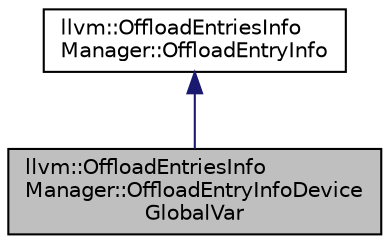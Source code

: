 digraph "llvm::OffloadEntriesInfoManager::OffloadEntryInfoDeviceGlobalVar"
{
 // LATEX_PDF_SIZE
  bgcolor="transparent";
  edge [fontname="Helvetica",fontsize="10",labelfontname="Helvetica",labelfontsize="10"];
  node [fontname="Helvetica",fontsize="10",shape=record];
  Node1 [label="llvm::OffloadEntriesInfo\lManager::OffloadEntryInfoDevice\lGlobalVar",height=0.2,width=0.4,color="black", fillcolor="grey75", style="filled", fontcolor="black",tooltip="Device global variable entries info."];
  Node2 -> Node1 [dir="back",color="midnightblue",fontsize="10",style="solid",fontname="Helvetica"];
  Node2 [label="llvm::OffloadEntriesInfo\lManager::OffloadEntryInfo",height=0.2,width=0.4,color="black",URL="$classllvm_1_1OffloadEntriesInfoManager_1_1OffloadEntryInfo.html",tooltip="Base class of the entries info."];
}
